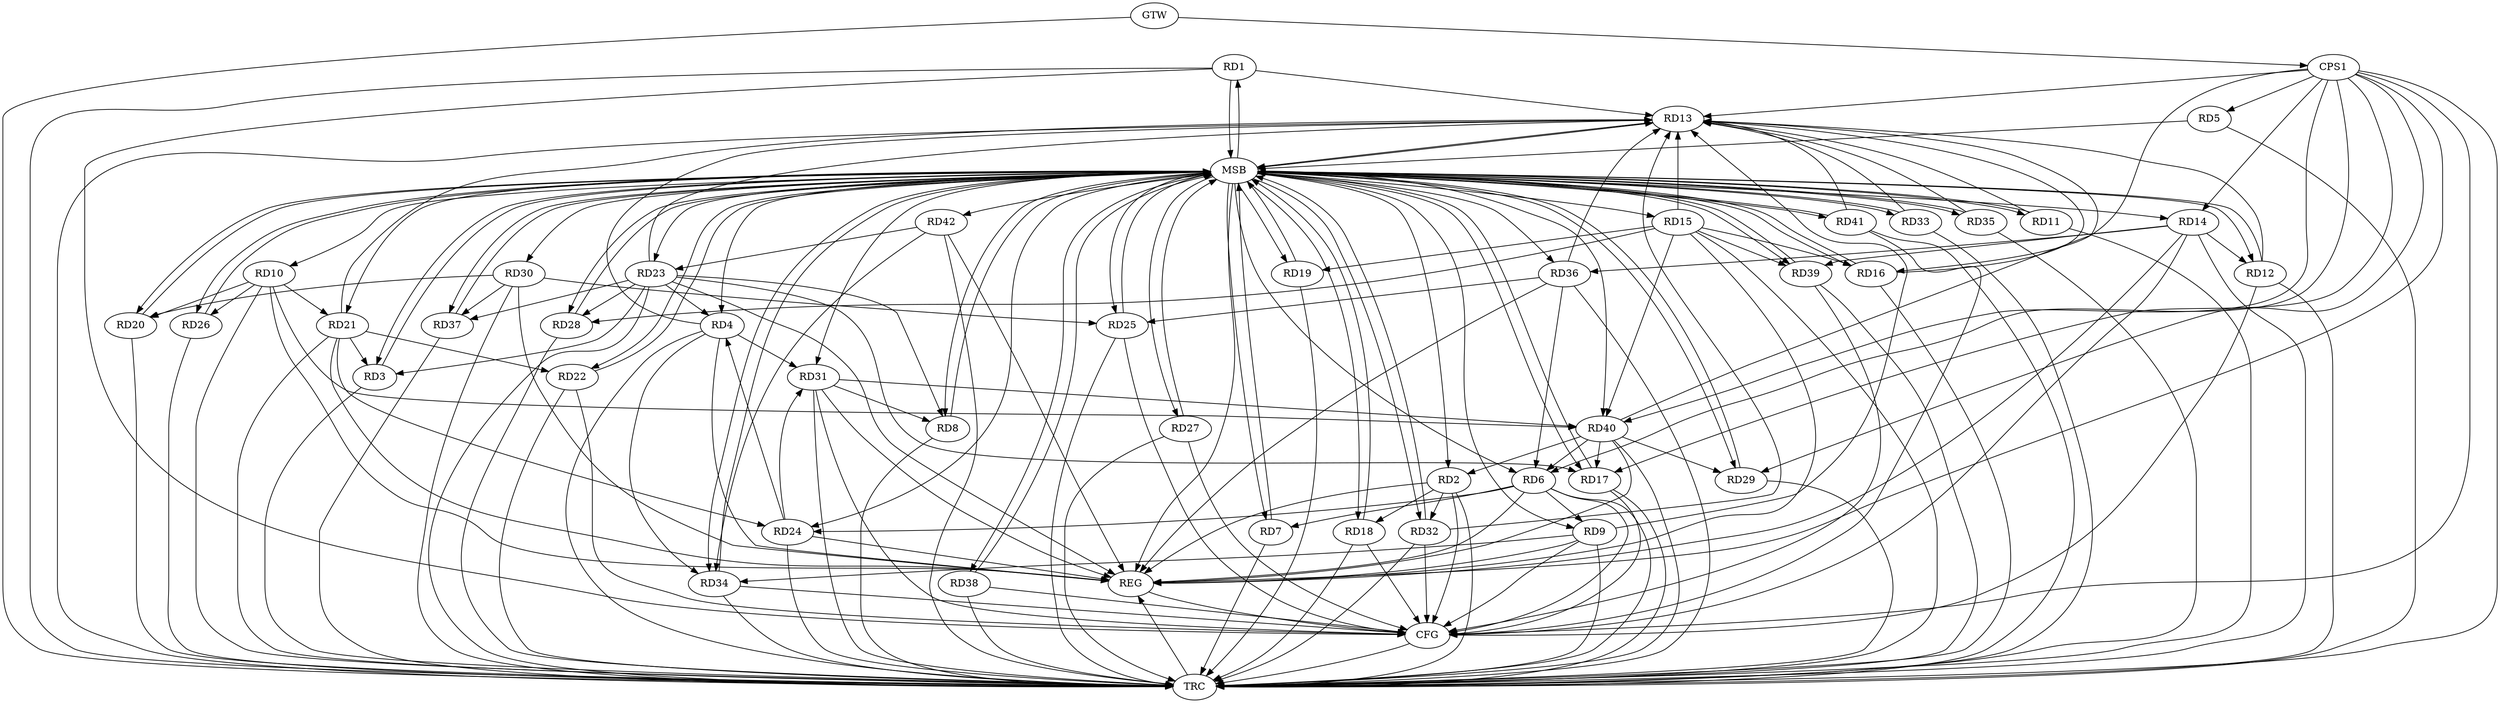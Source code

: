 strict digraph G {
  RD1 [ label="RD1" ];
  RD2 [ label="RD2" ];
  RD3 [ label="RD3" ];
  RD4 [ label="RD4" ];
  RD5 [ label="RD5" ];
  RD6 [ label="RD6" ];
  RD7 [ label="RD7" ];
  RD8 [ label="RD8" ];
  RD9 [ label="RD9" ];
  RD10 [ label="RD10" ];
  RD11 [ label="RD11" ];
  RD12 [ label="RD12" ];
  RD13 [ label="RD13" ];
  RD14 [ label="RD14" ];
  RD15 [ label="RD15" ];
  RD16 [ label="RD16" ];
  RD17 [ label="RD17" ];
  RD18 [ label="RD18" ];
  RD19 [ label="RD19" ];
  RD20 [ label="RD20" ];
  RD21 [ label="RD21" ];
  RD22 [ label="RD22" ];
  RD23 [ label="RD23" ];
  RD24 [ label="RD24" ];
  RD25 [ label="RD25" ];
  RD26 [ label="RD26" ];
  RD27 [ label="RD27" ];
  RD28 [ label="RD28" ];
  RD29 [ label="RD29" ];
  RD30 [ label="RD30" ];
  RD31 [ label="RD31" ];
  RD32 [ label="RD32" ];
  RD33 [ label="RD33" ];
  RD34 [ label="RD34" ];
  RD35 [ label="RD35" ];
  RD36 [ label="RD36" ];
  RD37 [ label="RD37" ];
  RD38 [ label="RD38" ];
  RD39 [ label="RD39" ];
  RD40 [ label="RD40" ];
  RD41 [ label="RD41" ];
  RD42 [ label="RD42" ];
  CPS1 [ label="CPS1" ];
  GTW [ label="GTW" ];
  REG [ label="REG" ];
  MSB [ label="MSB" ];
  CFG [ label="CFG" ];
  TRC [ label="TRC" ];
  RD2 -> RD18;
  RD2 -> RD32;
  RD40 -> RD2;
  RD21 -> RD3;
  RD23 -> RD3;
  RD4 -> RD13;
  RD23 -> RD4;
  RD24 -> RD4;
  RD4 -> RD31;
  RD4 -> RD34;
  RD6 -> RD7;
  RD6 -> RD9;
  RD6 -> RD24;
  RD36 -> RD6;
  RD40 -> RD6;
  RD23 -> RD8;
  RD31 -> RD8;
  RD9 -> RD13;
  RD9 -> RD34;
  RD10 -> RD20;
  RD10 -> RD21;
  RD10 -> RD26;
  RD10 -> RD40;
  RD14 -> RD12;
  RD23 -> RD13;
  RD36 -> RD13;
  RD14 -> RD36;
  RD14 -> RD39;
  RD15 -> RD16;
  RD15 -> RD19;
  RD15 -> RD28;
  RD15 -> RD39;
  RD15 -> RD40;
  RD23 -> RD17;
  RD40 -> RD17;
  RD30 -> RD20;
  RD21 -> RD22;
  RD21 -> RD24;
  RD23 -> RD28;
  RD23 -> RD37;
  RD42 -> RD23;
  RD24 -> RD31;
  RD30 -> RD25;
  RD36 -> RD25;
  RD40 -> RD29;
  RD30 -> RD37;
  RD31 -> RD40;
  RD42 -> RD34;
  CPS1 -> RD6;
  CPS1 -> RD13;
  CPS1 -> RD14;
  CPS1 -> RD29;
  CPS1 -> RD5;
  CPS1 -> RD40;
  CPS1 -> RD16;
  CPS1 -> RD17;
  GTW -> CPS1;
  RD2 -> REG;
  RD4 -> REG;
  RD6 -> REG;
  RD9 -> REG;
  RD10 -> REG;
  RD14 -> REG;
  RD15 -> REG;
  RD21 -> REG;
  RD23 -> REG;
  RD24 -> REG;
  RD30 -> REG;
  RD31 -> REG;
  RD36 -> REG;
  RD40 -> REG;
  RD42 -> REG;
  CPS1 -> REG;
  RD1 -> MSB;
  MSB -> RD6;
  MSB -> RD17;
  MSB -> RD25;
  MSB -> RD30;
  MSB -> RD31;
  MSB -> RD35;
  MSB -> RD42;
  MSB -> REG;
  RD3 -> MSB;
  MSB -> RD19;
  MSB -> RD20;
  MSB -> RD23;
  MSB -> RD32;
  MSB -> RD34;
  MSB -> RD38;
  RD5 -> MSB;
  MSB -> RD2;
  MSB -> RD4;
  MSB -> RD9;
  MSB -> RD11;
  MSB -> RD27;
  MSB -> RD36;
  RD7 -> MSB;
  RD8 -> MSB;
  MSB -> RD12;
  MSB -> RD24;
  MSB -> RD33;
  RD11 -> MSB;
  MSB -> RD14;
  MSB -> RD28;
  RD12 -> MSB;
  MSB -> RD26;
  MSB -> RD29;
  RD13 -> MSB;
  MSB -> RD22;
  RD16 -> MSB;
  MSB -> RD8;
  MSB -> RD13;
  RD17 -> MSB;
  MSB -> RD7;
  RD18 -> MSB;
  RD19 -> MSB;
  MSB -> RD16;
  RD20 -> MSB;
  MSB -> RD1;
  MSB -> RD3;
  MSB -> RD21;
  RD22 -> MSB;
  MSB -> RD15;
  RD25 -> MSB;
  MSB -> RD10;
  MSB -> RD18;
  RD26 -> MSB;
  RD27 -> MSB;
  MSB -> RD39;
  MSB -> RD41;
  RD28 -> MSB;
  RD29 -> MSB;
  RD32 -> MSB;
  RD33 -> MSB;
  RD34 -> MSB;
  RD35 -> MSB;
  RD37 -> MSB;
  RD38 -> MSB;
  RD39 -> MSB;
  MSB -> RD40;
  RD41 -> MSB;
  MSB -> RD37;
  RD38 -> CFG;
  RD12 -> CFG;
  RD25 -> CFG;
  RD22 -> CFG;
  CPS1 -> CFG;
  RD9 -> CFG;
  RD41 -> CFG;
  RD34 -> CFG;
  RD31 -> CFG;
  RD17 -> CFG;
  RD14 -> CFG;
  RD6 -> CFG;
  RD27 -> CFG;
  RD18 -> CFG;
  RD32 -> CFG;
  RD1 -> CFG;
  RD39 -> CFG;
  RD2 -> CFG;
  REG -> CFG;
  RD1 -> TRC;
  RD2 -> TRC;
  RD3 -> TRC;
  RD4 -> TRC;
  RD5 -> TRC;
  RD6 -> TRC;
  RD7 -> TRC;
  RD8 -> TRC;
  RD9 -> TRC;
  RD10 -> TRC;
  RD11 -> TRC;
  RD12 -> TRC;
  RD13 -> TRC;
  RD14 -> TRC;
  RD15 -> TRC;
  RD16 -> TRC;
  RD17 -> TRC;
  RD18 -> TRC;
  RD19 -> TRC;
  RD20 -> TRC;
  RD21 -> TRC;
  RD22 -> TRC;
  RD23 -> TRC;
  RD24 -> TRC;
  RD25 -> TRC;
  RD26 -> TRC;
  RD27 -> TRC;
  RD28 -> TRC;
  RD29 -> TRC;
  RD30 -> TRC;
  RD31 -> TRC;
  RD32 -> TRC;
  RD33 -> TRC;
  RD34 -> TRC;
  RD35 -> TRC;
  RD36 -> TRC;
  RD37 -> TRC;
  RD38 -> TRC;
  RD39 -> TRC;
  RD40 -> TRC;
  RD41 -> TRC;
  RD42 -> TRC;
  CPS1 -> TRC;
  GTW -> TRC;
  CFG -> TRC;
  TRC -> REG;
  RD11 -> RD13;
  RD32 -> RD13;
  RD16 -> RD13;
  RD35 -> RD13;
  RD33 -> RD13;
  RD15 -> RD13;
  RD40 -> RD13;
  RD41 -> RD13;
  RD12 -> RD13;
  RD1 -> RD13;
  RD21 -> RD13;
}
